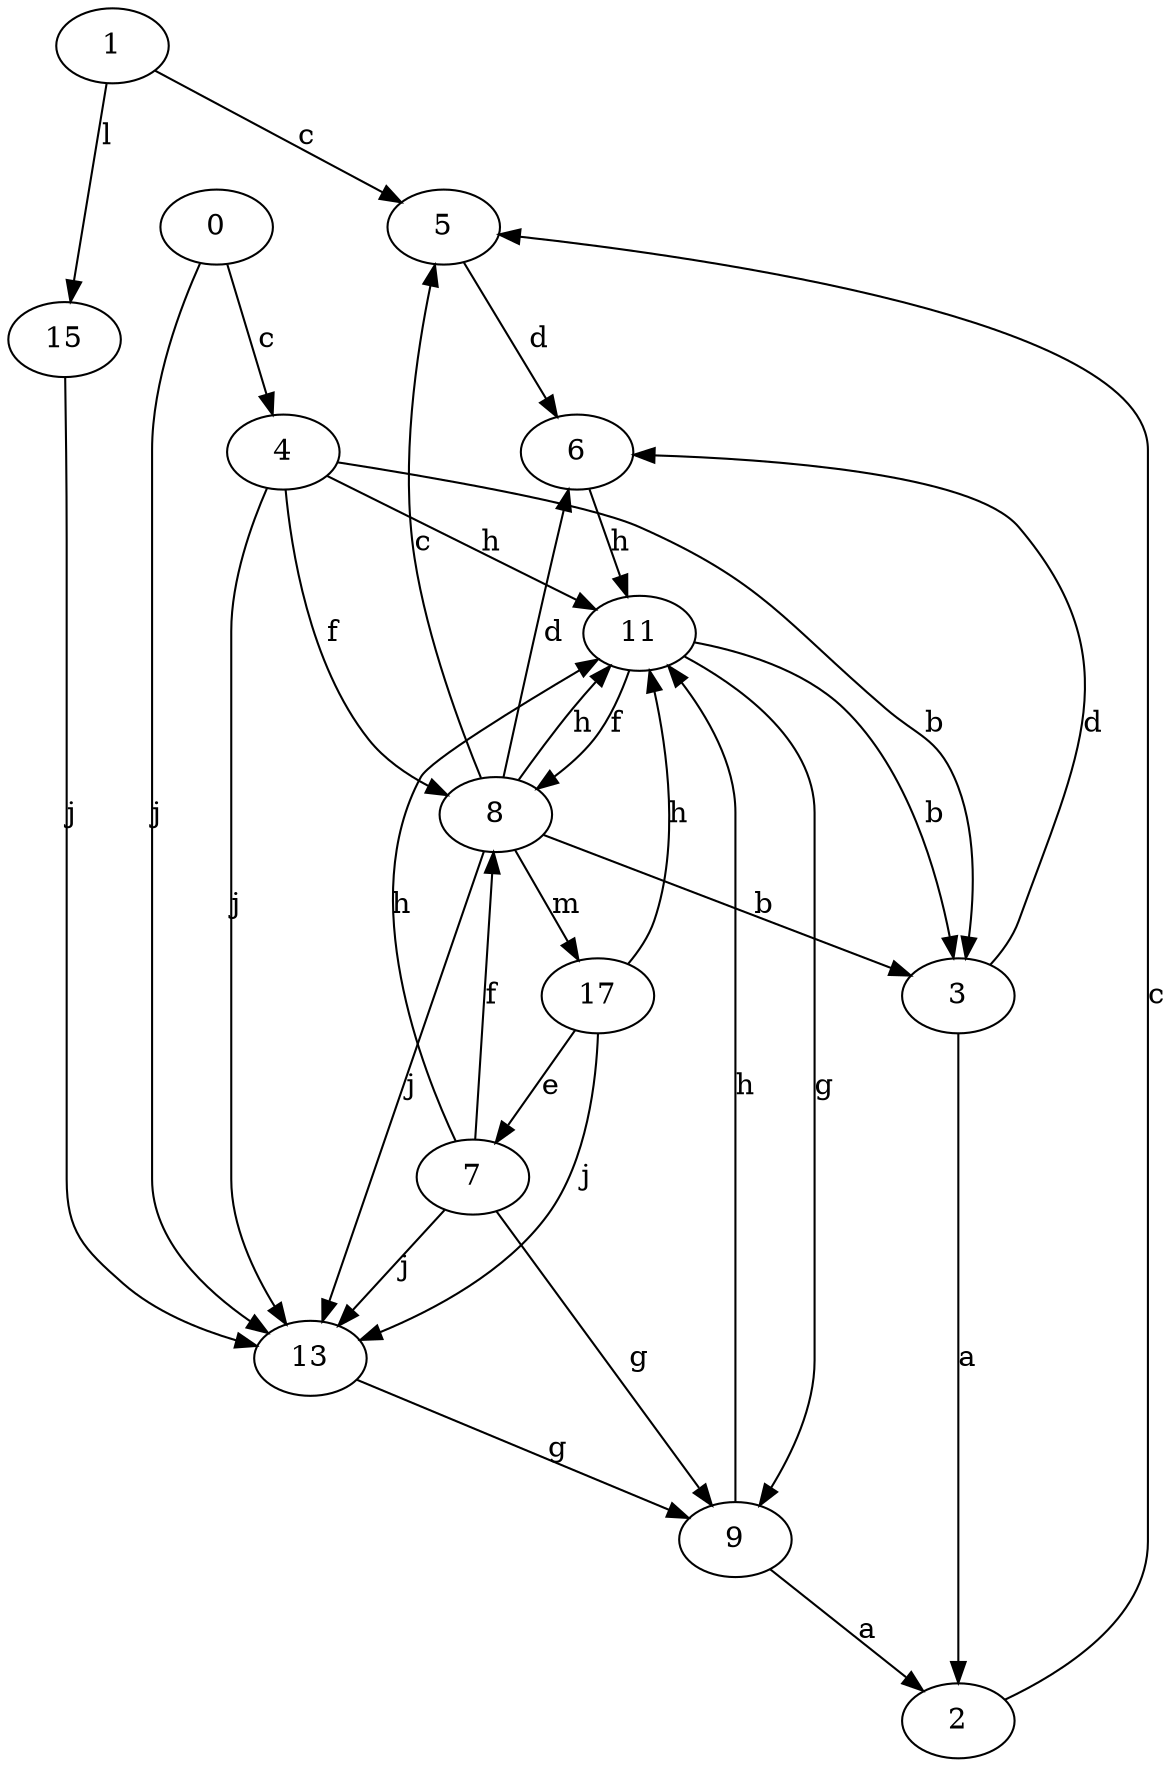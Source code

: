 strict digraph  {
1;
2;
0;
3;
4;
5;
6;
7;
8;
9;
11;
13;
15;
17;
1 -> 5  [label=c];
1 -> 15  [label=l];
2 -> 5  [label=c];
0 -> 4  [label=c];
0 -> 13  [label=j];
3 -> 2  [label=a];
3 -> 6  [label=d];
4 -> 3  [label=b];
4 -> 8  [label=f];
4 -> 11  [label=h];
4 -> 13  [label=j];
5 -> 6  [label=d];
6 -> 11  [label=h];
7 -> 8  [label=f];
7 -> 9  [label=g];
7 -> 11  [label=h];
7 -> 13  [label=j];
8 -> 3  [label=b];
8 -> 5  [label=c];
8 -> 6  [label=d];
8 -> 11  [label=h];
8 -> 13  [label=j];
8 -> 17  [label=m];
9 -> 2  [label=a];
9 -> 11  [label=h];
11 -> 3  [label=b];
11 -> 8  [label=f];
11 -> 9  [label=g];
13 -> 9  [label=g];
15 -> 13  [label=j];
17 -> 7  [label=e];
17 -> 11  [label=h];
17 -> 13  [label=j];
}
